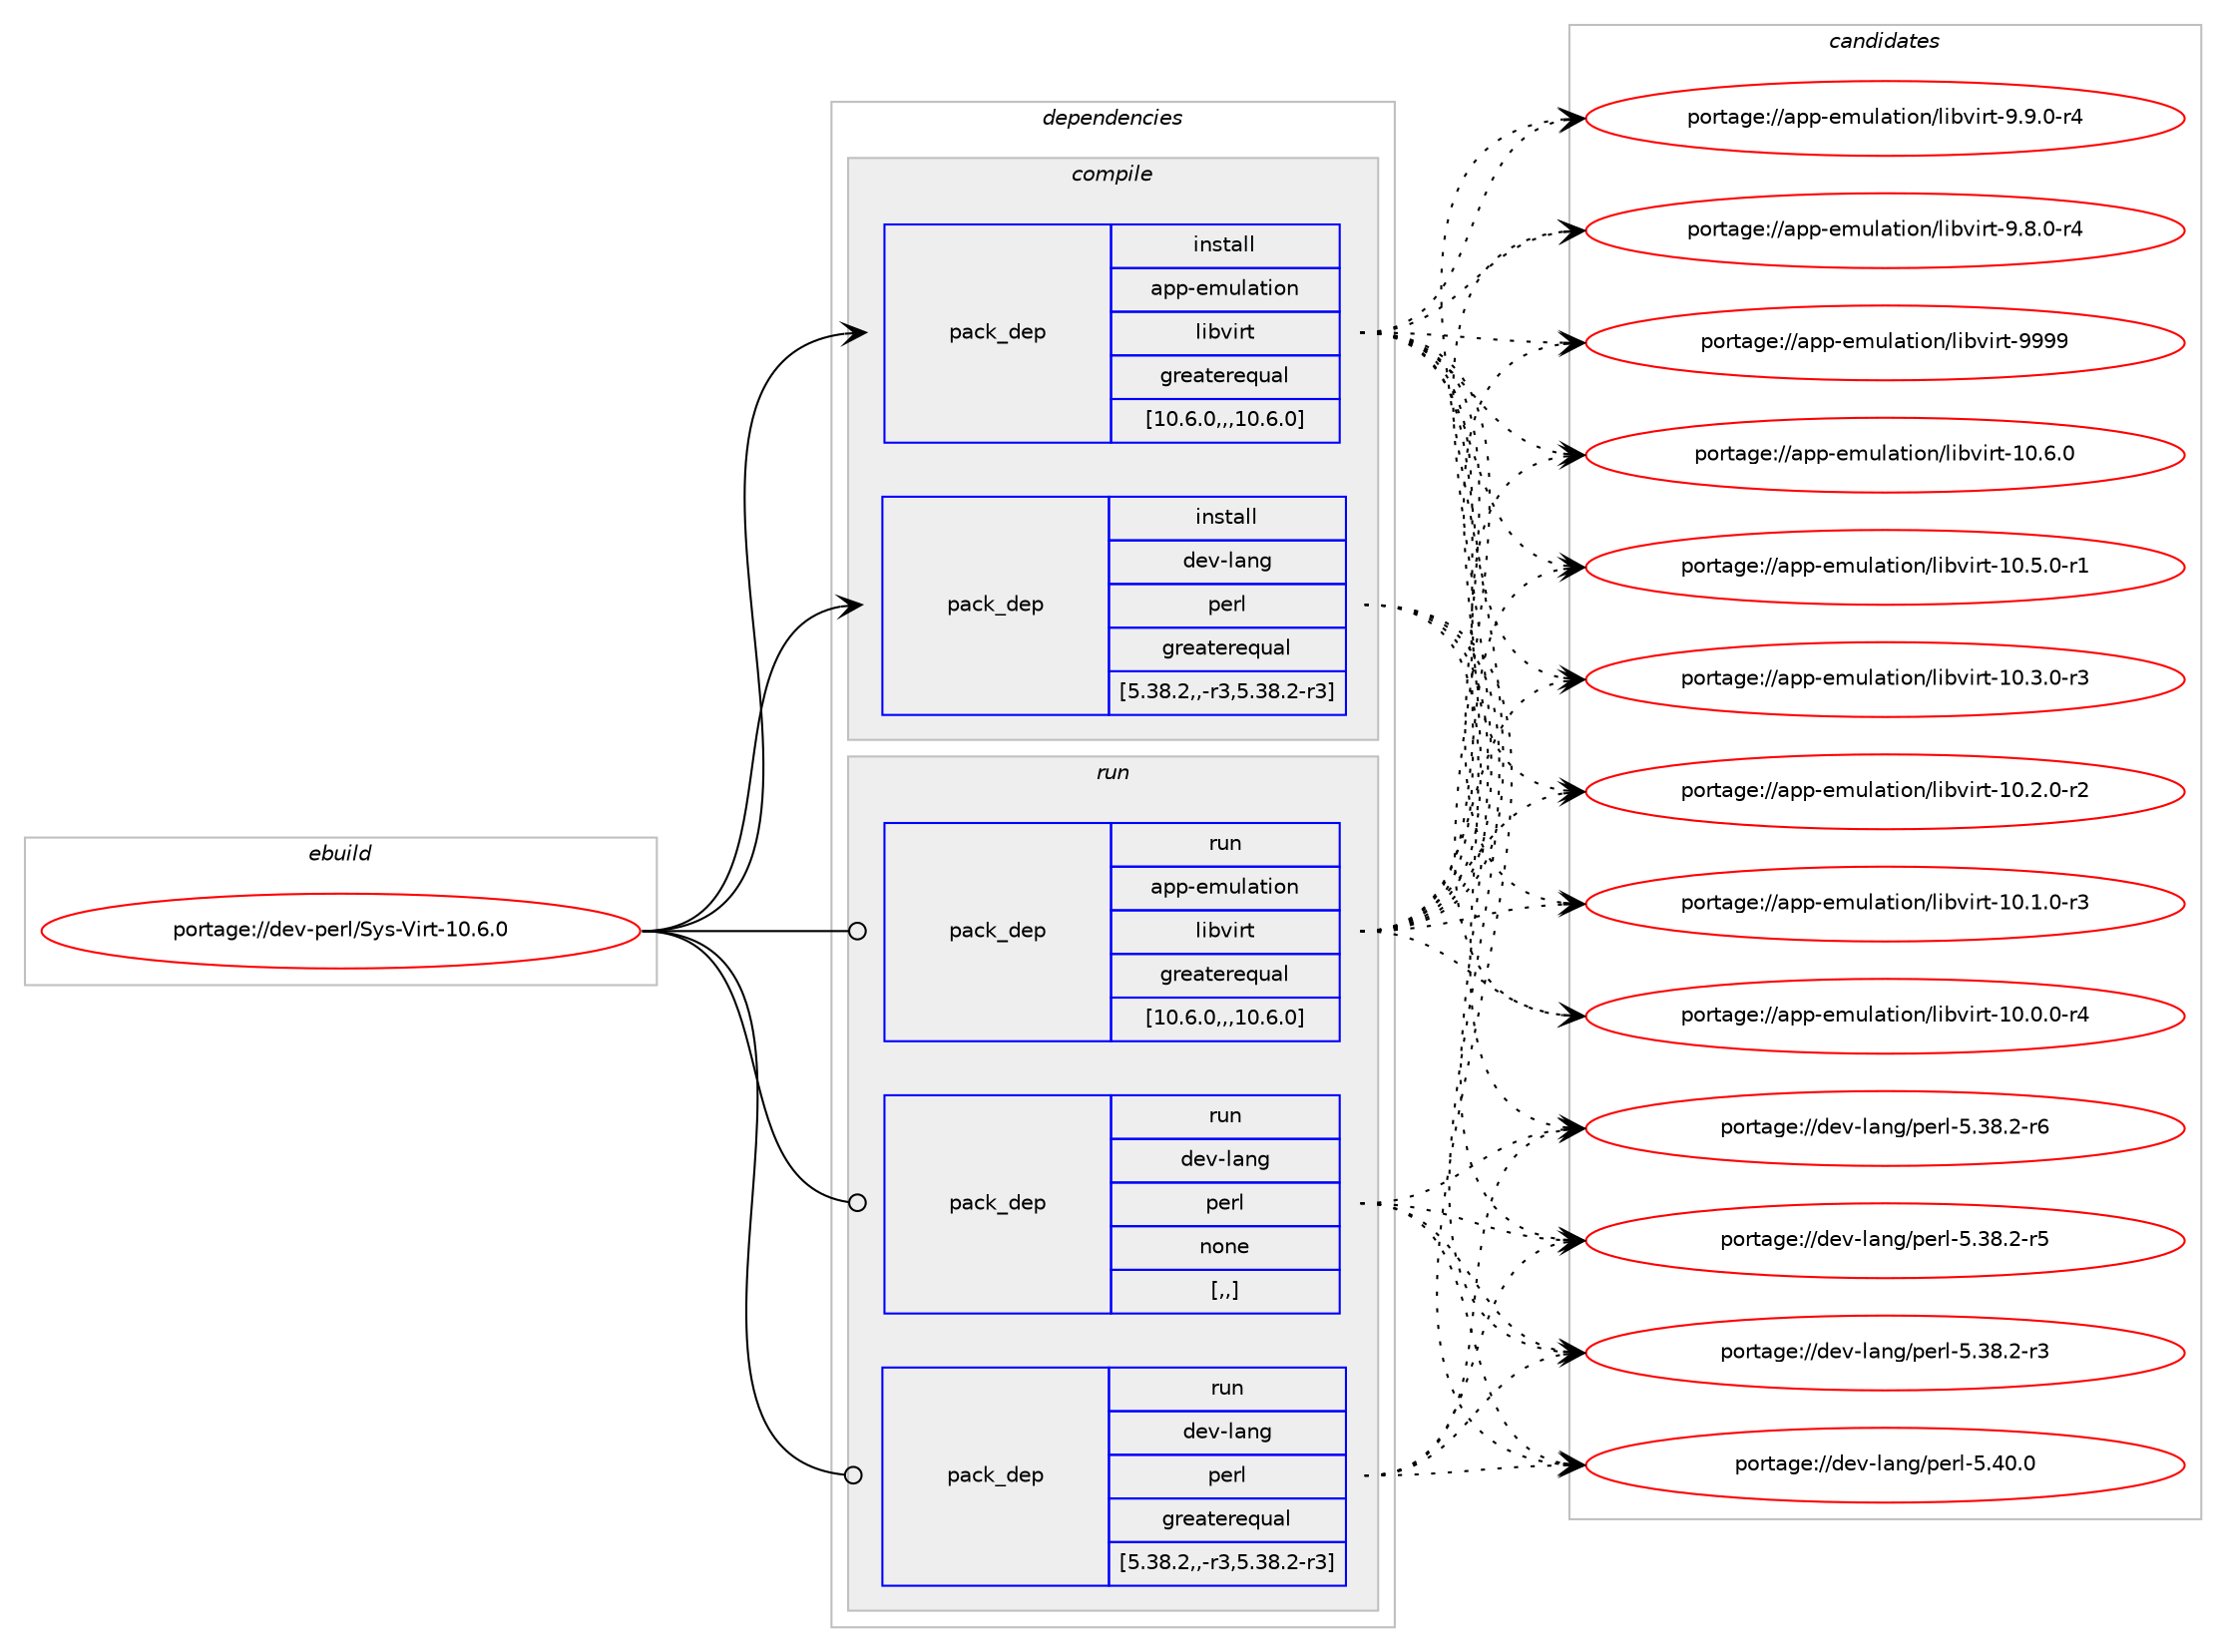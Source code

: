 digraph prolog {

# *************
# Graph options
# *************

newrank=true;
concentrate=true;
compound=true;
graph [rankdir=LR,fontname=Helvetica,fontsize=10,ranksep=1.5];#, ranksep=2.5, nodesep=0.2];
edge  [arrowhead=vee];
node  [fontname=Helvetica,fontsize=10];

# **********
# The ebuild
# **********

subgraph cluster_leftcol {
color=gray;
label=<<i>ebuild</i>>;
id [label="portage://dev-perl/Sys-Virt-10.6.0", color=red, width=4, href="../dev-perl/Sys-Virt-10.6.0.svg"];
}

# ****************
# The dependencies
# ****************

subgraph cluster_midcol {
color=gray;
label=<<i>dependencies</i>>;
subgraph cluster_compile {
fillcolor="#eeeeee";
style=filled;
label=<<i>compile</i>>;
subgraph pack466243 {
dependency631354 [label=<<TABLE BORDER="0" CELLBORDER="1" CELLSPACING="0" CELLPADDING="4" WIDTH="220"><TR><TD ROWSPAN="6" CELLPADDING="30">pack_dep</TD></TR><TR><TD WIDTH="110">install</TD></TR><TR><TD>app-emulation</TD></TR><TR><TD>libvirt</TD></TR><TR><TD>greaterequal</TD></TR><TR><TD>[10.6.0,,,10.6.0]</TD></TR></TABLE>>, shape=none, color=blue];
}
id:e -> dependency631354:w [weight=20,style="solid",arrowhead="vee"];
subgraph pack466244 {
dependency631355 [label=<<TABLE BORDER="0" CELLBORDER="1" CELLSPACING="0" CELLPADDING="4" WIDTH="220"><TR><TD ROWSPAN="6" CELLPADDING="30">pack_dep</TD></TR><TR><TD WIDTH="110">install</TD></TR><TR><TD>dev-lang</TD></TR><TR><TD>perl</TD></TR><TR><TD>greaterequal</TD></TR><TR><TD>[5.38.2,,-r3,5.38.2-r3]</TD></TR></TABLE>>, shape=none, color=blue];
}
id:e -> dependency631355:w [weight=20,style="solid",arrowhead="vee"];
}
subgraph cluster_compileandrun {
fillcolor="#eeeeee";
style=filled;
label=<<i>compile and run</i>>;
}
subgraph cluster_run {
fillcolor="#eeeeee";
style=filled;
label=<<i>run</i>>;
subgraph pack466245 {
dependency631356 [label=<<TABLE BORDER="0" CELLBORDER="1" CELLSPACING="0" CELLPADDING="4" WIDTH="220"><TR><TD ROWSPAN="6" CELLPADDING="30">pack_dep</TD></TR><TR><TD WIDTH="110">run</TD></TR><TR><TD>app-emulation</TD></TR><TR><TD>libvirt</TD></TR><TR><TD>greaterequal</TD></TR><TR><TD>[10.6.0,,,10.6.0]</TD></TR></TABLE>>, shape=none, color=blue];
}
id:e -> dependency631356:w [weight=20,style="solid",arrowhead="odot"];
subgraph pack466246 {
dependency631357 [label=<<TABLE BORDER="0" CELLBORDER="1" CELLSPACING="0" CELLPADDING="4" WIDTH="220"><TR><TD ROWSPAN="6" CELLPADDING="30">pack_dep</TD></TR><TR><TD WIDTH="110">run</TD></TR><TR><TD>dev-lang</TD></TR><TR><TD>perl</TD></TR><TR><TD>greaterequal</TD></TR><TR><TD>[5.38.2,,-r3,5.38.2-r3]</TD></TR></TABLE>>, shape=none, color=blue];
}
id:e -> dependency631357:w [weight=20,style="solid",arrowhead="odot"];
subgraph pack466247 {
dependency631358 [label=<<TABLE BORDER="0" CELLBORDER="1" CELLSPACING="0" CELLPADDING="4" WIDTH="220"><TR><TD ROWSPAN="6" CELLPADDING="30">pack_dep</TD></TR><TR><TD WIDTH="110">run</TD></TR><TR><TD>dev-lang</TD></TR><TR><TD>perl</TD></TR><TR><TD>none</TD></TR><TR><TD>[,,]</TD></TR></TABLE>>, shape=none, color=blue];
}
id:e -> dependency631358:w [weight=20,style="solid",arrowhead="odot"];
}
}

# **************
# The candidates
# **************

subgraph cluster_choices {
rank=same;
color=gray;
label=<<i>candidates</i>>;

subgraph choice466243 {
color=black;
nodesep=1;
choice97112112451011091171089711610511111047108105981181051141164557575757 [label="portage://app-emulation/libvirt-9999", color=red, width=4,href="../app-emulation/libvirt-9999.svg"];
choice971121124510110911710897116105111110471081059811810511411645494846544648 [label="portage://app-emulation/libvirt-10.6.0", color=red, width=4,href="../app-emulation/libvirt-10.6.0.svg"];
choice9711211245101109117108971161051111104710810598118105114116454948465346484511449 [label="portage://app-emulation/libvirt-10.5.0-r1", color=red, width=4,href="../app-emulation/libvirt-10.5.0-r1.svg"];
choice9711211245101109117108971161051111104710810598118105114116454948465146484511451 [label="portage://app-emulation/libvirt-10.3.0-r3", color=red, width=4,href="../app-emulation/libvirt-10.3.0-r3.svg"];
choice9711211245101109117108971161051111104710810598118105114116454948465046484511450 [label="portage://app-emulation/libvirt-10.2.0-r2", color=red, width=4,href="../app-emulation/libvirt-10.2.0-r2.svg"];
choice9711211245101109117108971161051111104710810598118105114116454948464946484511451 [label="portage://app-emulation/libvirt-10.1.0-r3", color=red, width=4,href="../app-emulation/libvirt-10.1.0-r3.svg"];
choice9711211245101109117108971161051111104710810598118105114116454948464846484511452 [label="portage://app-emulation/libvirt-10.0.0-r4", color=red, width=4,href="../app-emulation/libvirt-10.0.0-r4.svg"];
choice97112112451011091171089711610511111047108105981181051141164557465746484511452 [label="portage://app-emulation/libvirt-9.9.0-r4", color=red, width=4,href="../app-emulation/libvirt-9.9.0-r4.svg"];
choice97112112451011091171089711610511111047108105981181051141164557465646484511452 [label="portage://app-emulation/libvirt-9.8.0-r4", color=red, width=4,href="../app-emulation/libvirt-9.8.0-r4.svg"];
dependency631354:e -> choice97112112451011091171089711610511111047108105981181051141164557575757:w [style=dotted,weight="100"];
dependency631354:e -> choice971121124510110911710897116105111110471081059811810511411645494846544648:w [style=dotted,weight="100"];
dependency631354:e -> choice9711211245101109117108971161051111104710810598118105114116454948465346484511449:w [style=dotted,weight="100"];
dependency631354:e -> choice9711211245101109117108971161051111104710810598118105114116454948465146484511451:w [style=dotted,weight="100"];
dependency631354:e -> choice9711211245101109117108971161051111104710810598118105114116454948465046484511450:w [style=dotted,weight="100"];
dependency631354:e -> choice9711211245101109117108971161051111104710810598118105114116454948464946484511451:w [style=dotted,weight="100"];
dependency631354:e -> choice9711211245101109117108971161051111104710810598118105114116454948464846484511452:w [style=dotted,weight="100"];
dependency631354:e -> choice97112112451011091171089711610511111047108105981181051141164557465746484511452:w [style=dotted,weight="100"];
dependency631354:e -> choice97112112451011091171089711610511111047108105981181051141164557465646484511452:w [style=dotted,weight="100"];
}
subgraph choice466244 {
color=black;
nodesep=1;
choice10010111845108971101034711210111410845534652484648 [label="portage://dev-lang/perl-5.40.0", color=red, width=4,href="../dev-lang/perl-5.40.0.svg"];
choice100101118451089711010347112101114108455346515646504511454 [label="portage://dev-lang/perl-5.38.2-r6", color=red, width=4,href="../dev-lang/perl-5.38.2-r6.svg"];
choice100101118451089711010347112101114108455346515646504511453 [label="portage://dev-lang/perl-5.38.2-r5", color=red, width=4,href="../dev-lang/perl-5.38.2-r5.svg"];
choice100101118451089711010347112101114108455346515646504511451 [label="portage://dev-lang/perl-5.38.2-r3", color=red, width=4,href="../dev-lang/perl-5.38.2-r3.svg"];
dependency631355:e -> choice10010111845108971101034711210111410845534652484648:w [style=dotted,weight="100"];
dependency631355:e -> choice100101118451089711010347112101114108455346515646504511454:w [style=dotted,weight="100"];
dependency631355:e -> choice100101118451089711010347112101114108455346515646504511453:w [style=dotted,weight="100"];
dependency631355:e -> choice100101118451089711010347112101114108455346515646504511451:w [style=dotted,weight="100"];
}
subgraph choice466245 {
color=black;
nodesep=1;
choice97112112451011091171089711610511111047108105981181051141164557575757 [label="portage://app-emulation/libvirt-9999", color=red, width=4,href="../app-emulation/libvirt-9999.svg"];
choice971121124510110911710897116105111110471081059811810511411645494846544648 [label="portage://app-emulation/libvirt-10.6.0", color=red, width=4,href="../app-emulation/libvirt-10.6.0.svg"];
choice9711211245101109117108971161051111104710810598118105114116454948465346484511449 [label="portage://app-emulation/libvirt-10.5.0-r1", color=red, width=4,href="../app-emulation/libvirt-10.5.0-r1.svg"];
choice9711211245101109117108971161051111104710810598118105114116454948465146484511451 [label="portage://app-emulation/libvirt-10.3.0-r3", color=red, width=4,href="../app-emulation/libvirt-10.3.0-r3.svg"];
choice9711211245101109117108971161051111104710810598118105114116454948465046484511450 [label="portage://app-emulation/libvirt-10.2.0-r2", color=red, width=4,href="../app-emulation/libvirt-10.2.0-r2.svg"];
choice9711211245101109117108971161051111104710810598118105114116454948464946484511451 [label="portage://app-emulation/libvirt-10.1.0-r3", color=red, width=4,href="../app-emulation/libvirt-10.1.0-r3.svg"];
choice9711211245101109117108971161051111104710810598118105114116454948464846484511452 [label="portage://app-emulation/libvirt-10.0.0-r4", color=red, width=4,href="../app-emulation/libvirt-10.0.0-r4.svg"];
choice97112112451011091171089711610511111047108105981181051141164557465746484511452 [label="portage://app-emulation/libvirt-9.9.0-r4", color=red, width=4,href="../app-emulation/libvirt-9.9.0-r4.svg"];
choice97112112451011091171089711610511111047108105981181051141164557465646484511452 [label="portage://app-emulation/libvirt-9.8.0-r4", color=red, width=4,href="../app-emulation/libvirt-9.8.0-r4.svg"];
dependency631356:e -> choice97112112451011091171089711610511111047108105981181051141164557575757:w [style=dotted,weight="100"];
dependency631356:e -> choice971121124510110911710897116105111110471081059811810511411645494846544648:w [style=dotted,weight="100"];
dependency631356:e -> choice9711211245101109117108971161051111104710810598118105114116454948465346484511449:w [style=dotted,weight="100"];
dependency631356:e -> choice9711211245101109117108971161051111104710810598118105114116454948465146484511451:w [style=dotted,weight="100"];
dependency631356:e -> choice9711211245101109117108971161051111104710810598118105114116454948465046484511450:w [style=dotted,weight="100"];
dependency631356:e -> choice9711211245101109117108971161051111104710810598118105114116454948464946484511451:w [style=dotted,weight="100"];
dependency631356:e -> choice9711211245101109117108971161051111104710810598118105114116454948464846484511452:w [style=dotted,weight="100"];
dependency631356:e -> choice97112112451011091171089711610511111047108105981181051141164557465746484511452:w [style=dotted,weight="100"];
dependency631356:e -> choice97112112451011091171089711610511111047108105981181051141164557465646484511452:w [style=dotted,weight="100"];
}
subgraph choice466246 {
color=black;
nodesep=1;
choice10010111845108971101034711210111410845534652484648 [label="portage://dev-lang/perl-5.40.0", color=red, width=4,href="../dev-lang/perl-5.40.0.svg"];
choice100101118451089711010347112101114108455346515646504511454 [label="portage://dev-lang/perl-5.38.2-r6", color=red, width=4,href="../dev-lang/perl-5.38.2-r6.svg"];
choice100101118451089711010347112101114108455346515646504511453 [label="portage://dev-lang/perl-5.38.2-r5", color=red, width=4,href="../dev-lang/perl-5.38.2-r5.svg"];
choice100101118451089711010347112101114108455346515646504511451 [label="portage://dev-lang/perl-5.38.2-r3", color=red, width=4,href="../dev-lang/perl-5.38.2-r3.svg"];
dependency631357:e -> choice10010111845108971101034711210111410845534652484648:w [style=dotted,weight="100"];
dependency631357:e -> choice100101118451089711010347112101114108455346515646504511454:w [style=dotted,weight="100"];
dependency631357:e -> choice100101118451089711010347112101114108455346515646504511453:w [style=dotted,weight="100"];
dependency631357:e -> choice100101118451089711010347112101114108455346515646504511451:w [style=dotted,weight="100"];
}
subgraph choice466247 {
color=black;
nodesep=1;
choice10010111845108971101034711210111410845534652484648 [label="portage://dev-lang/perl-5.40.0", color=red, width=4,href="../dev-lang/perl-5.40.0.svg"];
choice100101118451089711010347112101114108455346515646504511454 [label="portage://dev-lang/perl-5.38.2-r6", color=red, width=4,href="../dev-lang/perl-5.38.2-r6.svg"];
choice100101118451089711010347112101114108455346515646504511453 [label="portage://dev-lang/perl-5.38.2-r5", color=red, width=4,href="../dev-lang/perl-5.38.2-r5.svg"];
choice100101118451089711010347112101114108455346515646504511451 [label="portage://dev-lang/perl-5.38.2-r3", color=red, width=4,href="../dev-lang/perl-5.38.2-r3.svg"];
dependency631358:e -> choice10010111845108971101034711210111410845534652484648:w [style=dotted,weight="100"];
dependency631358:e -> choice100101118451089711010347112101114108455346515646504511454:w [style=dotted,weight="100"];
dependency631358:e -> choice100101118451089711010347112101114108455346515646504511453:w [style=dotted,weight="100"];
dependency631358:e -> choice100101118451089711010347112101114108455346515646504511451:w [style=dotted,weight="100"];
}
}

}
